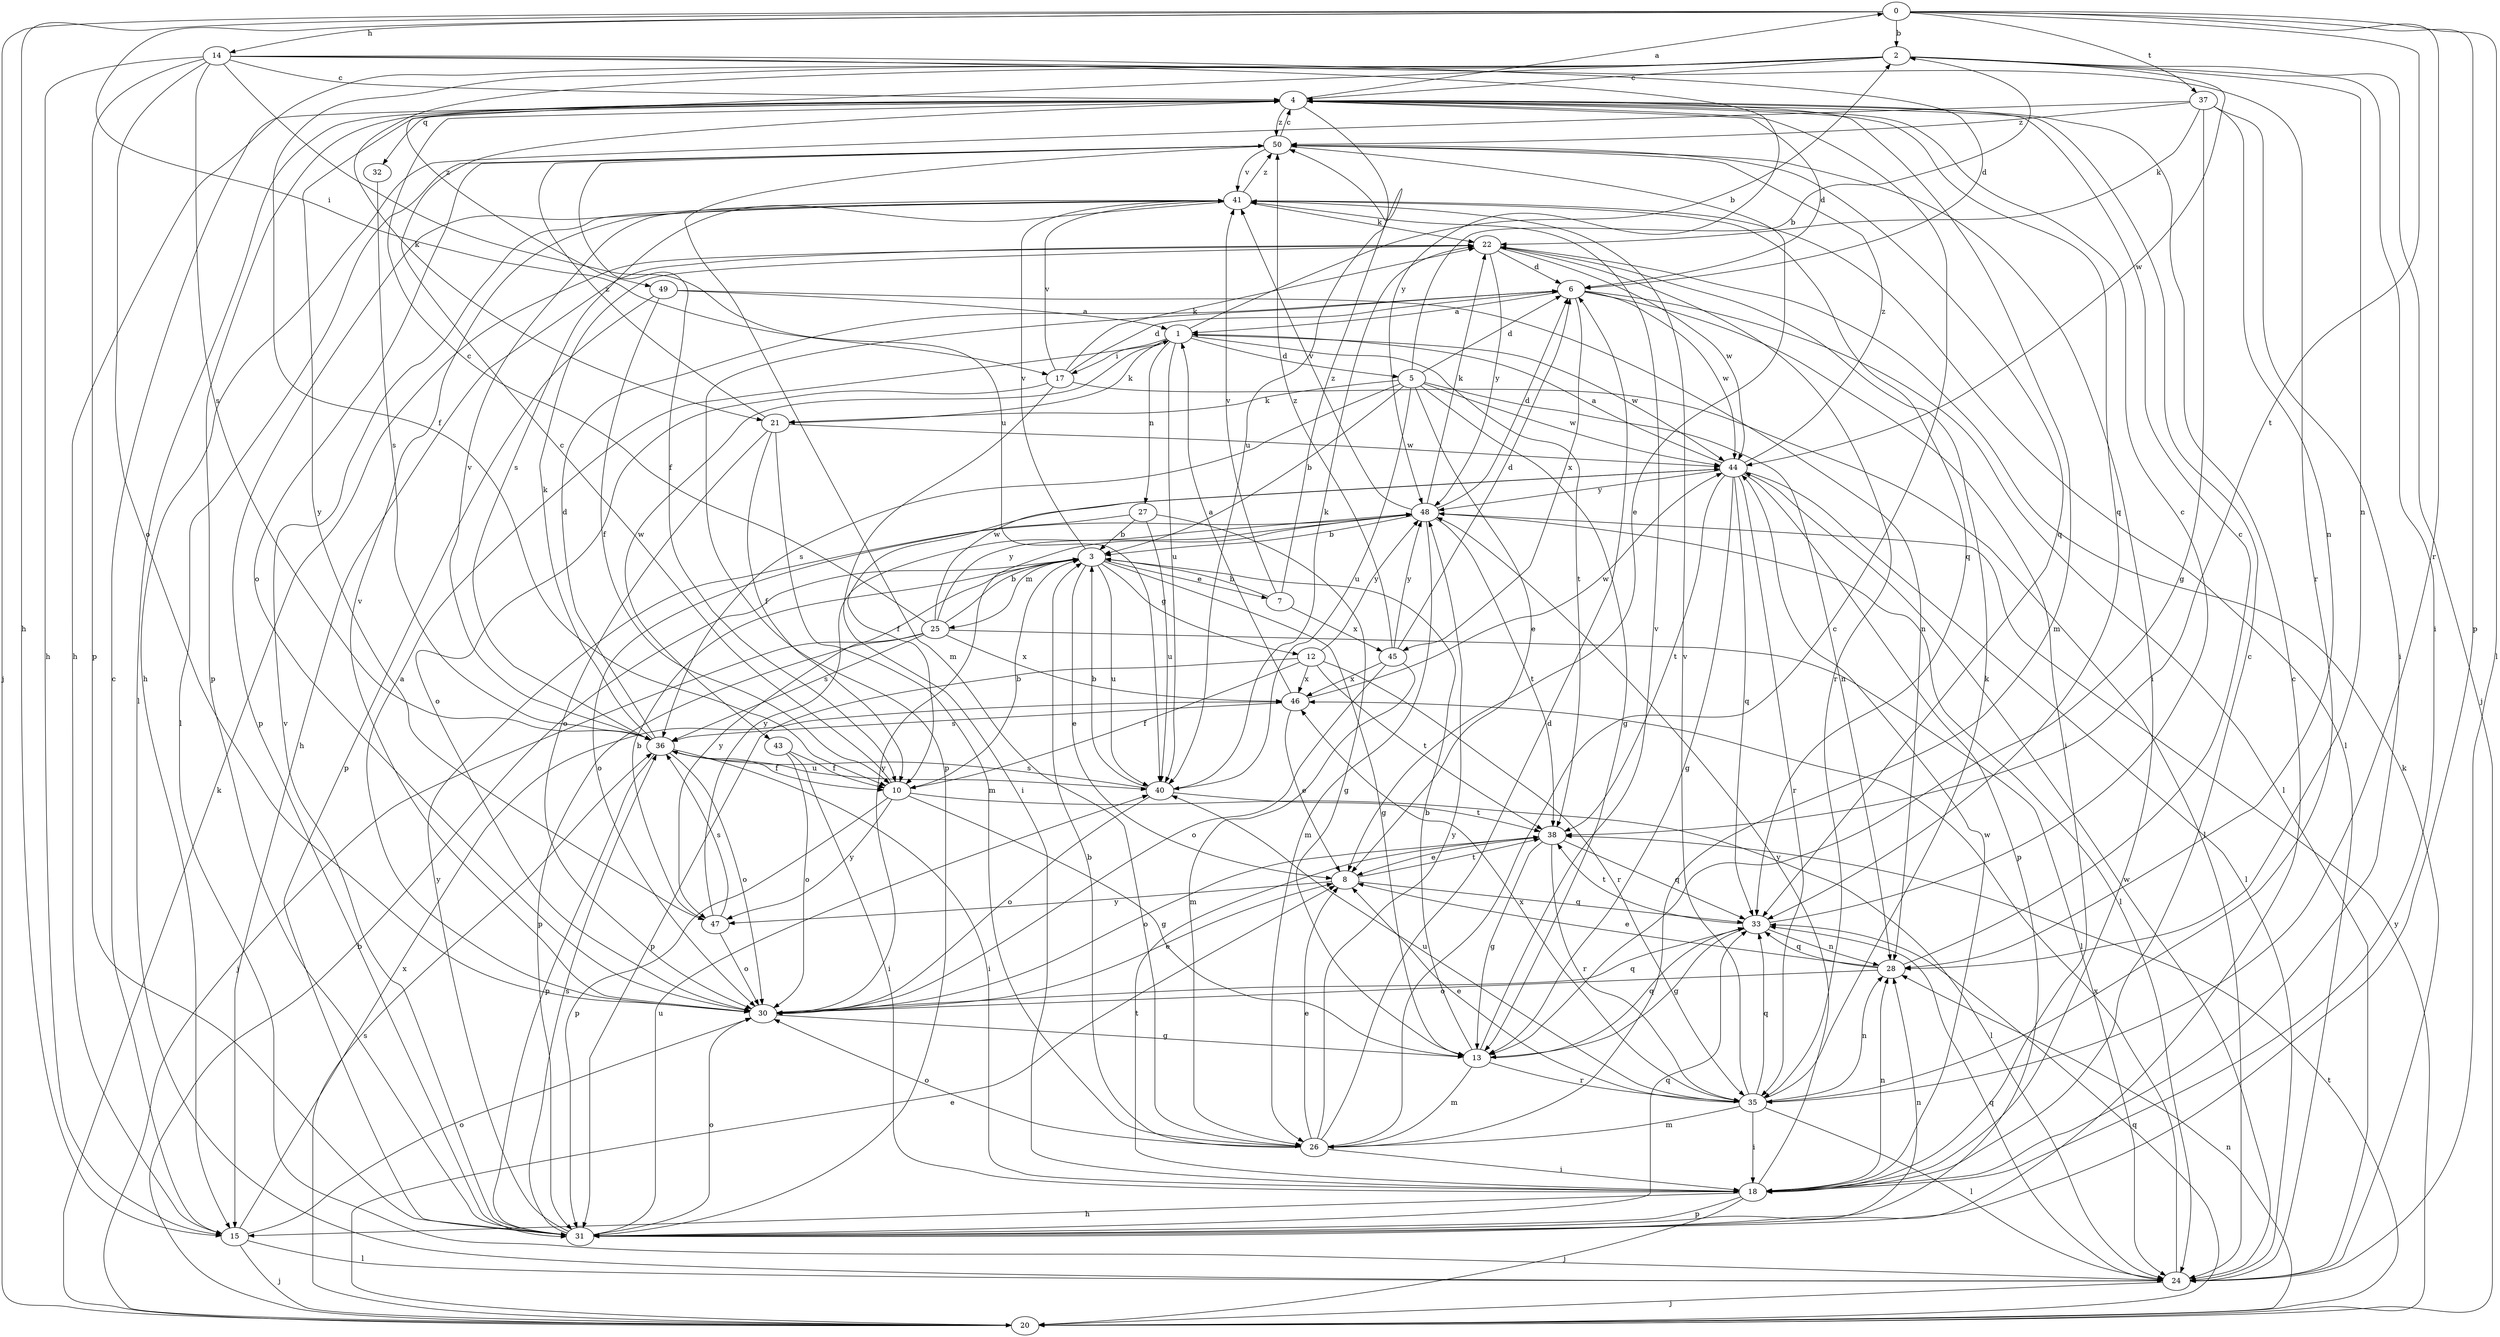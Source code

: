 strict digraph  {
0;
1;
2;
3;
4;
5;
6;
7;
8;
10;
12;
13;
14;
15;
17;
18;
20;
21;
22;
24;
25;
26;
27;
28;
30;
31;
32;
33;
35;
36;
37;
38;
40;
41;
43;
44;
45;
46;
47;
48;
49;
50;
0 -> 2  [label=b];
0 -> 14  [label=h];
0 -> 15  [label=h];
0 -> 17  [label=i];
0 -> 20  [label=j];
0 -> 24  [label=l];
0 -> 31  [label=p];
0 -> 35  [label=r];
0 -> 37  [label=t];
0 -> 38  [label=t];
1 -> 2  [label=b];
1 -> 5  [label=d];
1 -> 17  [label=i];
1 -> 21  [label=k];
1 -> 27  [label=n];
1 -> 38  [label=t];
1 -> 40  [label=u];
1 -> 43  [label=w];
1 -> 44  [label=w];
2 -> 4  [label=c];
2 -> 10  [label=f];
2 -> 15  [label=h];
2 -> 18  [label=i];
2 -> 20  [label=j];
2 -> 21  [label=k];
2 -> 28  [label=n];
2 -> 44  [label=w];
2 -> 49  [label=z];
3 -> 7  [label=e];
3 -> 8  [label=e];
3 -> 12  [label=g];
3 -> 13  [label=g];
3 -> 25  [label=m];
3 -> 40  [label=u];
3 -> 41  [label=v];
3 -> 47  [label=y];
4 -> 0  [label=a];
4 -> 6  [label=d];
4 -> 24  [label=l];
4 -> 26  [label=m];
4 -> 31  [label=p];
4 -> 32  [label=q];
4 -> 33  [label=q];
4 -> 40  [label=u];
4 -> 47  [label=y];
4 -> 50  [label=z];
5 -> 2  [label=b];
5 -> 3  [label=b];
5 -> 6  [label=d];
5 -> 8  [label=e];
5 -> 13  [label=g];
5 -> 21  [label=k];
5 -> 28  [label=n];
5 -> 36  [label=s];
5 -> 40  [label=u];
5 -> 44  [label=w];
6 -> 1  [label=a];
6 -> 18  [label=i];
6 -> 24  [label=l];
6 -> 31  [label=p];
6 -> 44  [label=w];
6 -> 45  [label=x];
7 -> 3  [label=b];
7 -> 41  [label=v];
7 -> 45  [label=x];
7 -> 50  [label=z];
8 -> 33  [label=q];
8 -> 38  [label=t];
8 -> 47  [label=y];
10 -> 3  [label=b];
10 -> 4  [label=c];
10 -> 13  [label=g];
10 -> 24  [label=l];
10 -> 31  [label=p];
10 -> 47  [label=y];
12 -> 10  [label=f];
12 -> 31  [label=p];
12 -> 35  [label=r];
12 -> 38  [label=t];
12 -> 46  [label=x];
12 -> 48  [label=y];
13 -> 3  [label=b];
13 -> 26  [label=m];
13 -> 33  [label=q];
13 -> 35  [label=r];
13 -> 41  [label=v];
14 -> 4  [label=c];
14 -> 6  [label=d];
14 -> 15  [label=h];
14 -> 30  [label=o];
14 -> 31  [label=p];
14 -> 35  [label=r];
14 -> 36  [label=s];
14 -> 40  [label=u];
14 -> 48  [label=y];
15 -> 4  [label=c];
15 -> 20  [label=j];
15 -> 24  [label=l];
15 -> 30  [label=o];
15 -> 46  [label=x];
17 -> 6  [label=d];
17 -> 18  [label=i];
17 -> 22  [label=k];
17 -> 24  [label=l];
17 -> 30  [label=o];
17 -> 41  [label=v];
18 -> 4  [label=c];
18 -> 15  [label=h];
18 -> 20  [label=j];
18 -> 28  [label=n];
18 -> 31  [label=p];
18 -> 38  [label=t];
18 -> 44  [label=w];
18 -> 48  [label=y];
20 -> 3  [label=b];
20 -> 8  [label=e];
20 -> 22  [label=k];
20 -> 28  [label=n];
20 -> 33  [label=q];
20 -> 36  [label=s];
20 -> 38  [label=t];
20 -> 48  [label=y];
21 -> 10  [label=f];
21 -> 26  [label=m];
21 -> 30  [label=o];
21 -> 44  [label=w];
21 -> 50  [label=z];
22 -> 6  [label=d];
22 -> 15  [label=h];
22 -> 35  [label=r];
22 -> 44  [label=w];
22 -> 48  [label=y];
24 -> 20  [label=j];
24 -> 22  [label=k];
24 -> 33  [label=q];
24 -> 44  [label=w];
24 -> 46  [label=x];
25 -> 3  [label=b];
25 -> 4  [label=c];
25 -> 20  [label=j];
25 -> 24  [label=l];
25 -> 31  [label=p];
25 -> 36  [label=s];
25 -> 44  [label=w];
25 -> 46  [label=x];
25 -> 48  [label=y];
26 -> 3  [label=b];
26 -> 4  [label=c];
26 -> 6  [label=d];
26 -> 8  [label=e];
26 -> 18  [label=i];
26 -> 30  [label=o];
26 -> 48  [label=y];
27 -> 3  [label=b];
27 -> 13  [label=g];
27 -> 30  [label=o];
27 -> 40  [label=u];
28 -> 4  [label=c];
28 -> 8  [label=e];
28 -> 30  [label=o];
28 -> 33  [label=q];
30 -> 1  [label=a];
30 -> 8  [label=e];
30 -> 13  [label=g];
30 -> 33  [label=q];
30 -> 41  [label=v];
30 -> 48  [label=y];
31 -> 4  [label=c];
31 -> 28  [label=n];
31 -> 30  [label=o];
31 -> 33  [label=q];
31 -> 36  [label=s];
31 -> 40  [label=u];
31 -> 41  [label=v];
31 -> 48  [label=y];
32 -> 36  [label=s];
33 -> 4  [label=c];
33 -> 13  [label=g];
33 -> 28  [label=n];
33 -> 38  [label=t];
35 -> 8  [label=e];
35 -> 18  [label=i];
35 -> 22  [label=k];
35 -> 24  [label=l];
35 -> 26  [label=m];
35 -> 28  [label=n];
35 -> 33  [label=q];
35 -> 40  [label=u];
35 -> 41  [label=v];
35 -> 46  [label=x];
36 -> 6  [label=d];
36 -> 10  [label=f];
36 -> 18  [label=i];
36 -> 22  [label=k];
36 -> 30  [label=o];
36 -> 31  [label=p];
36 -> 40  [label=u];
36 -> 41  [label=v];
37 -> 13  [label=g];
37 -> 15  [label=h];
37 -> 18  [label=i];
37 -> 22  [label=k];
37 -> 28  [label=n];
37 -> 50  [label=z];
38 -> 8  [label=e];
38 -> 13  [label=g];
38 -> 30  [label=o];
38 -> 33  [label=q];
38 -> 35  [label=r];
40 -> 3  [label=b];
40 -> 22  [label=k];
40 -> 30  [label=o];
40 -> 36  [label=s];
40 -> 38  [label=t];
41 -> 22  [label=k];
41 -> 24  [label=l];
41 -> 31  [label=p];
41 -> 33  [label=q];
41 -> 36  [label=s];
41 -> 50  [label=z];
43 -> 10  [label=f];
43 -> 18  [label=i];
43 -> 30  [label=o];
44 -> 1  [label=a];
44 -> 10  [label=f];
44 -> 13  [label=g];
44 -> 24  [label=l];
44 -> 31  [label=p];
44 -> 33  [label=q];
44 -> 35  [label=r];
44 -> 38  [label=t];
44 -> 48  [label=y];
44 -> 50  [label=z];
45 -> 6  [label=d];
45 -> 26  [label=m];
45 -> 30  [label=o];
45 -> 46  [label=x];
45 -> 48  [label=y];
45 -> 50  [label=z];
46 -> 1  [label=a];
46 -> 8  [label=e];
46 -> 36  [label=s];
46 -> 44  [label=w];
47 -> 3  [label=b];
47 -> 30  [label=o];
47 -> 36  [label=s];
47 -> 48  [label=y];
48 -> 3  [label=b];
48 -> 6  [label=d];
48 -> 22  [label=k];
48 -> 24  [label=l];
48 -> 26  [label=m];
48 -> 38  [label=t];
48 -> 41  [label=v];
49 -> 1  [label=a];
49 -> 10  [label=f];
49 -> 28  [label=n];
49 -> 31  [label=p];
50 -> 4  [label=c];
50 -> 8  [label=e];
50 -> 10  [label=f];
50 -> 18  [label=i];
50 -> 24  [label=l];
50 -> 26  [label=m];
50 -> 30  [label=o];
50 -> 33  [label=q];
50 -> 41  [label=v];
}
